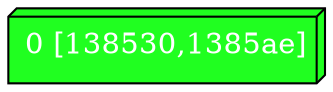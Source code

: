 diGraph libnss3{
	libnss3_0  [style=filled fillcolor="#20FF20" fontcolor="#ffffff" shape=box3d label="0 [138530,1385ae]"]


}
